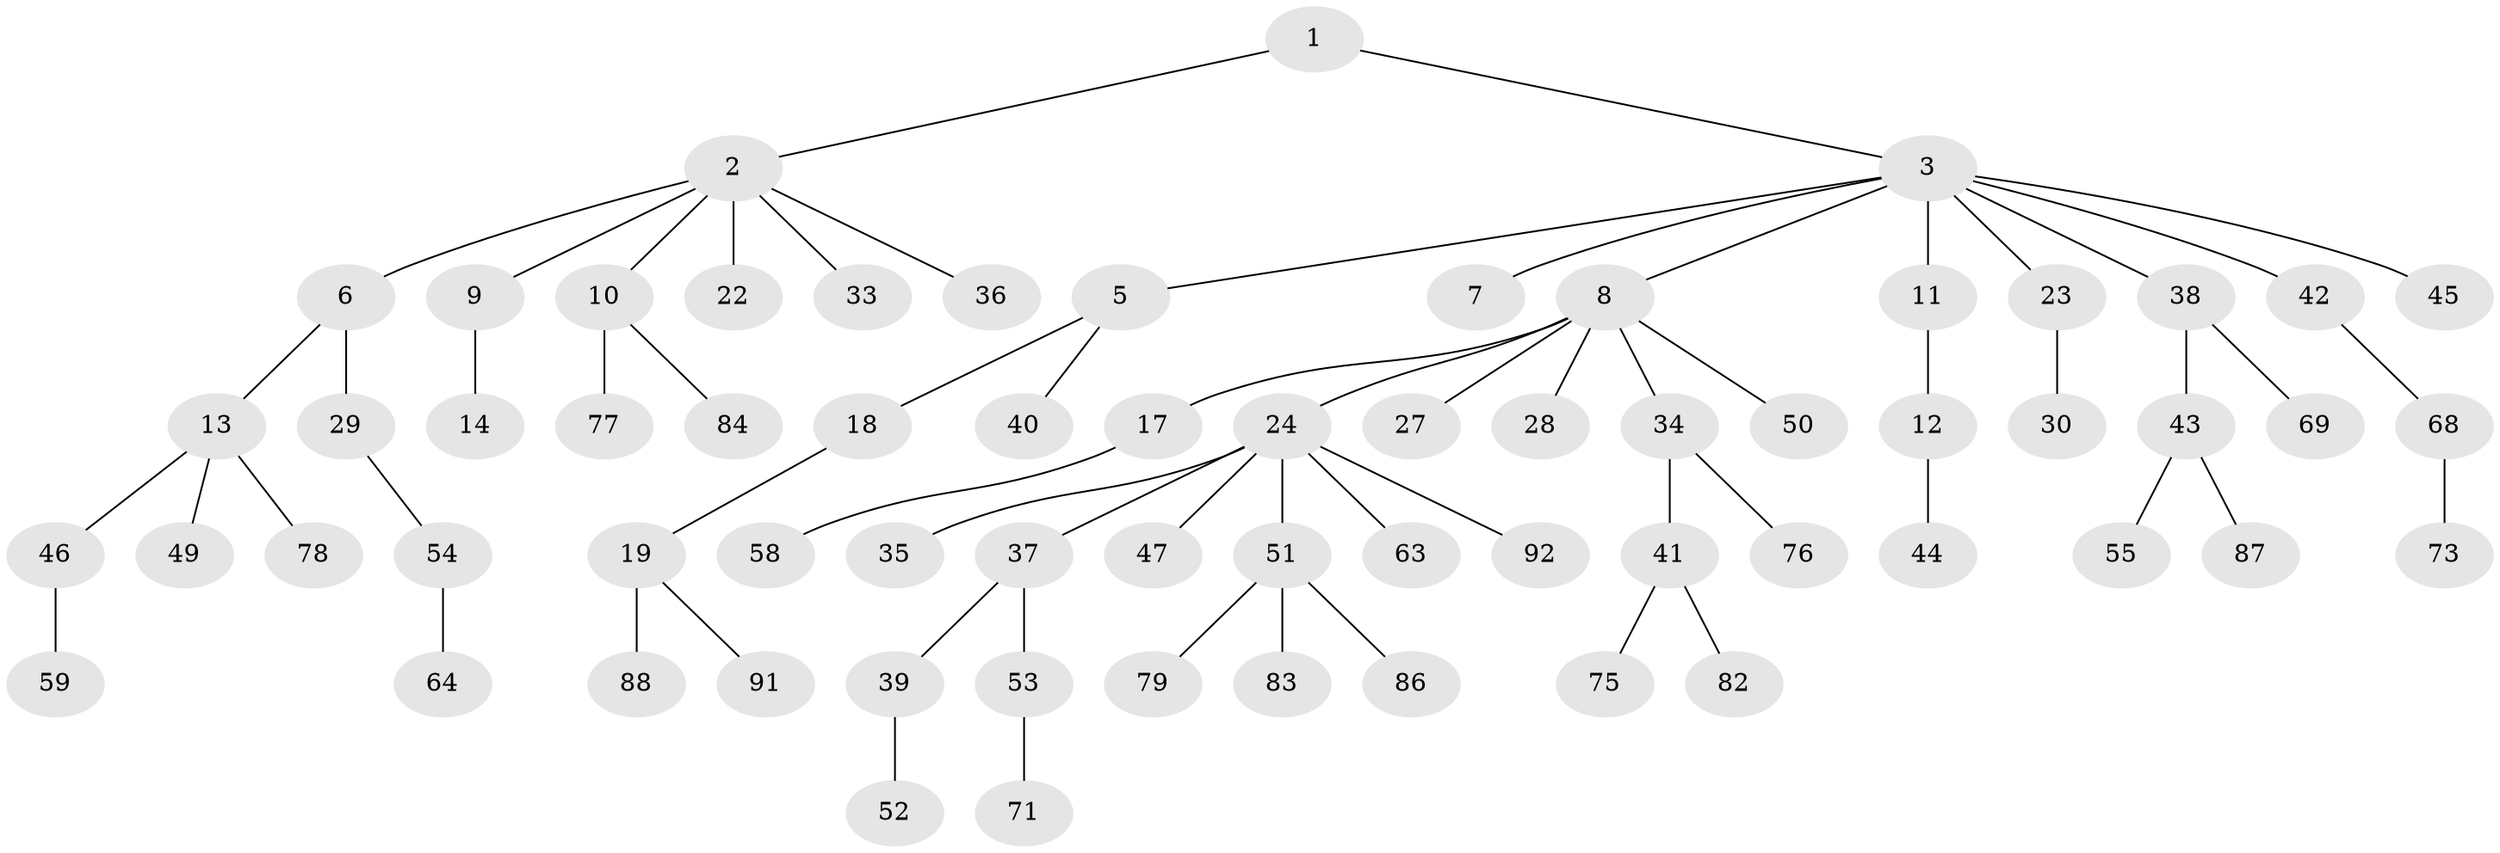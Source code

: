 // original degree distribution, {2: 0.21739130434782608, 7: 0.010869565217391304, 5: 0.021739130434782608, 6: 0.021739130434782608, 4: 0.06521739130434782, 1: 0.5108695652173914, 3: 0.15217391304347827}
// Generated by graph-tools (version 1.1) at 2025/42/03/06/25 10:42:06]
// undirected, 66 vertices, 65 edges
graph export_dot {
graph [start="1"]
  node [color=gray90,style=filled];
  1;
  2 [super="+26"];
  3 [super="+4"];
  5 [super="+67"];
  6 [super="+15"];
  7;
  8 [super="+16"];
  9 [super="+21"];
  10 [super="+62"];
  11;
  12 [super="+31"];
  13 [super="+32"];
  14;
  17 [super="+20"];
  18;
  19 [super="+81"];
  22 [super="+56"];
  23 [super="+61"];
  24 [super="+25"];
  27 [super="+65"];
  28;
  29;
  30;
  33;
  34 [super="+90"];
  35;
  36;
  37;
  38 [super="+66"];
  39;
  40 [super="+48"];
  41 [super="+70"];
  42 [super="+57"];
  43 [super="+60"];
  44;
  45;
  46;
  47 [super="+80"];
  49;
  50;
  51 [super="+72"];
  52;
  53;
  54 [super="+74"];
  55;
  58;
  59;
  63;
  64;
  68 [super="+85"];
  69;
  71;
  73;
  75;
  76;
  77;
  78;
  79;
  82;
  83;
  84;
  86;
  87 [super="+89"];
  88;
  91;
  92;
  1 -- 2;
  1 -- 3;
  2 -- 6;
  2 -- 9;
  2 -- 10;
  2 -- 22;
  2 -- 36;
  2 -- 33;
  3 -- 7;
  3 -- 8;
  3 -- 45;
  3 -- 5;
  3 -- 38;
  3 -- 23;
  3 -- 42;
  3 -- 11;
  5 -- 18;
  5 -- 40;
  6 -- 13;
  6 -- 29;
  8 -- 17;
  8 -- 50;
  8 -- 34;
  8 -- 24;
  8 -- 27;
  8 -- 28;
  9 -- 14;
  10 -- 84;
  10 -- 77;
  11 -- 12;
  12 -- 44;
  13 -- 78;
  13 -- 49;
  13 -- 46;
  17 -- 58;
  18 -- 19;
  19 -- 88;
  19 -- 91;
  23 -- 30;
  24 -- 37;
  24 -- 47;
  24 -- 63;
  24 -- 92;
  24 -- 35;
  24 -- 51;
  29 -- 54;
  34 -- 41;
  34 -- 76;
  37 -- 39;
  37 -- 53;
  38 -- 43;
  38 -- 69;
  39 -- 52;
  41 -- 82;
  41 -- 75;
  42 -- 68;
  43 -- 55;
  43 -- 87;
  46 -- 59;
  51 -- 86;
  51 -- 83;
  51 -- 79;
  53 -- 71;
  54 -- 64;
  68 -- 73;
}
